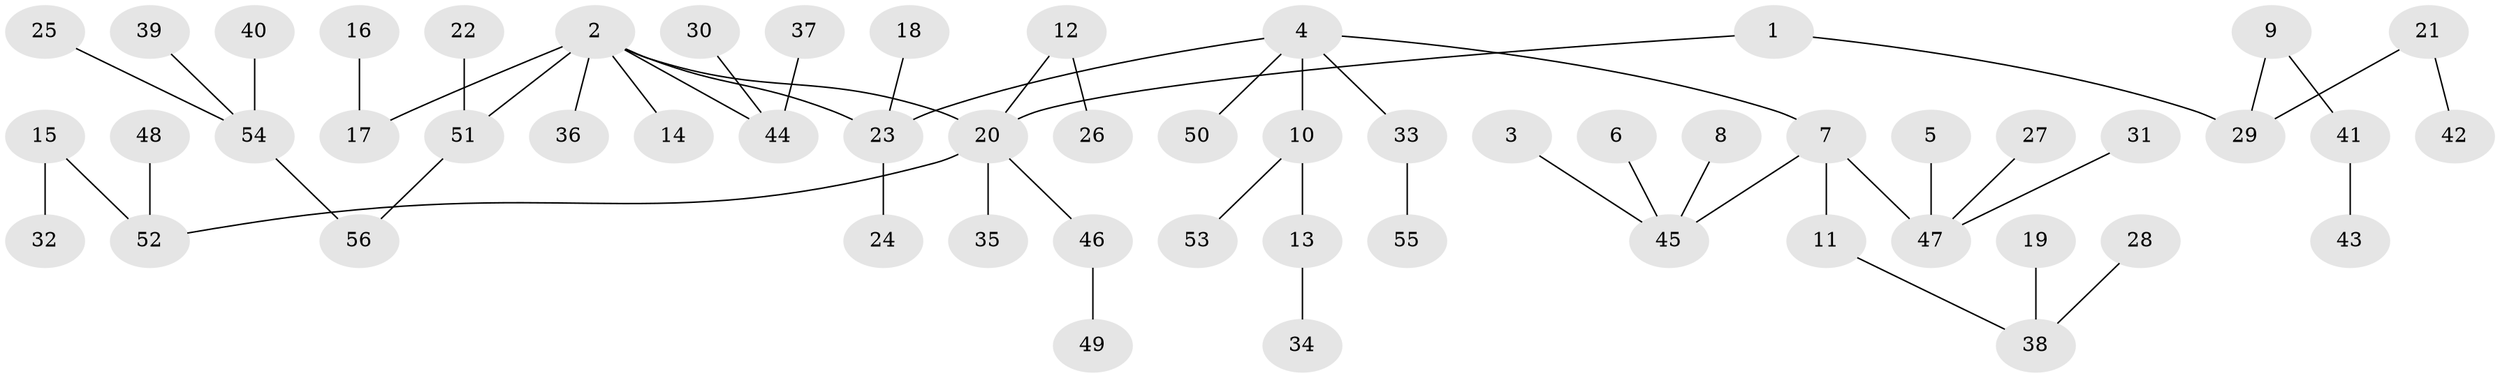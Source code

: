 // original degree distribution, {5: 0.021897810218978103, 6: 0.021897810218978103, 4: 0.06569343065693431, 7: 0.014598540145985401, 2: 0.24087591240875914, 3: 0.13138686131386862, 1: 0.5036496350364964}
// Generated by graph-tools (version 1.1) at 2025/37/03/04/25 23:37:22]
// undirected, 56 vertices, 55 edges
graph export_dot {
  node [color=gray90,style=filled];
  1;
  2;
  3;
  4;
  5;
  6;
  7;
  8;
  9;
  10;
  11;
  12;
  13;
  14;
  15;
  16;
  17;
  18;
  19;
  20;
  21;
  22;
  23;
  24;
  25;
  26;
  27;
  28;
  29;
  30;
  31;
  32;
  33;
  34;
  35;
  36;
  37;
  38;
  39;
  40;
  41;
  42;
  43;
  44;
  45;
  46;
  47;
  48;
  49;
  50;
  51;
  52;
  53;
  54;
  55;
  56;
  1 -- 20 [weight=1.0];
  1 -- 29 [weight=1.0];
  2 -- 14 [weight=1.0];
  2 -- 17 [weight=1.0];
  2 -- 20 [weight=1.0];
  2 -- 23 [weight=1.0];
  2 -- 36 [weight=1.0];
  2 -- 44 [weight=1.0];
  2 -- 51 [weight=1.0];
  3 -- 45 [weight=1.0];
  4 -- 7 [weight=1.0];
  4 -- 10 [weight=1.0];
  4 -- 23 [weight=1.0];
  4 -- 33 [weight=1.0];
  4 -- 50 [weight=1.0];
  5 -- 47 [weight=1.0];
  6 -- 45 [weight=1.0];
  7 -- 11 [weight=1.0];
  7 -- 45 [weight=1.0];
  7 -- 47 [weight=1.0];
  8 -- 45 [weight=1.0];
  9 -- 29 [weight=1.0];
  9 -- 41 [weight=1.0];
  10 -- 13 [weight=1.0];
  10 -- 53 [weight=1.0];
  11 -- 38 [weight=1.0];
  12 -- 20 [weight=1.0];
  12 -- 26 [weight=1.0];
  13 -- 34 [weight=1.0];
  15 -- 32 [weight=1.0];
  15 -- 52 [weight=1.0];
  16 -- 17 [weight=1.0];
  18 -- 23 [weight=1.0];
  19 -- 38 [weight=1.0];
  20 -- 35 [weight=1.0];
  20 -- 46 [weight=1.0];
  20 -- 52 [weight=1.0];
  21 -- 29 [weight=1.0];
  21 -- 42 [weight=1.0];
  22 -- 51 [weight=1.0];
  23 -- 24 [weight=1.0];
  25 -- 54 [weight=1.0];
  27 -- 47 [weight=1.0];
  28 -- 38 [weight=1.0];
  30 -- 44 [weight=1.0];
  31 -- 47 [weight=1.0];
  33 -- 55 [weight=1.0];
  37 -- 44 [weight=1.0];
  39 -- 54 [weight=1.0];
  40 -- 54 [weight=1.0];
  41 -- 43 [weight=1.0];
  46 -- 49 [weight=1.0];
  48 -- 52 [weight=1.0];
  51 -- 56 [weight=1.0];
  54 -- 56 [weight=1.0];
}
